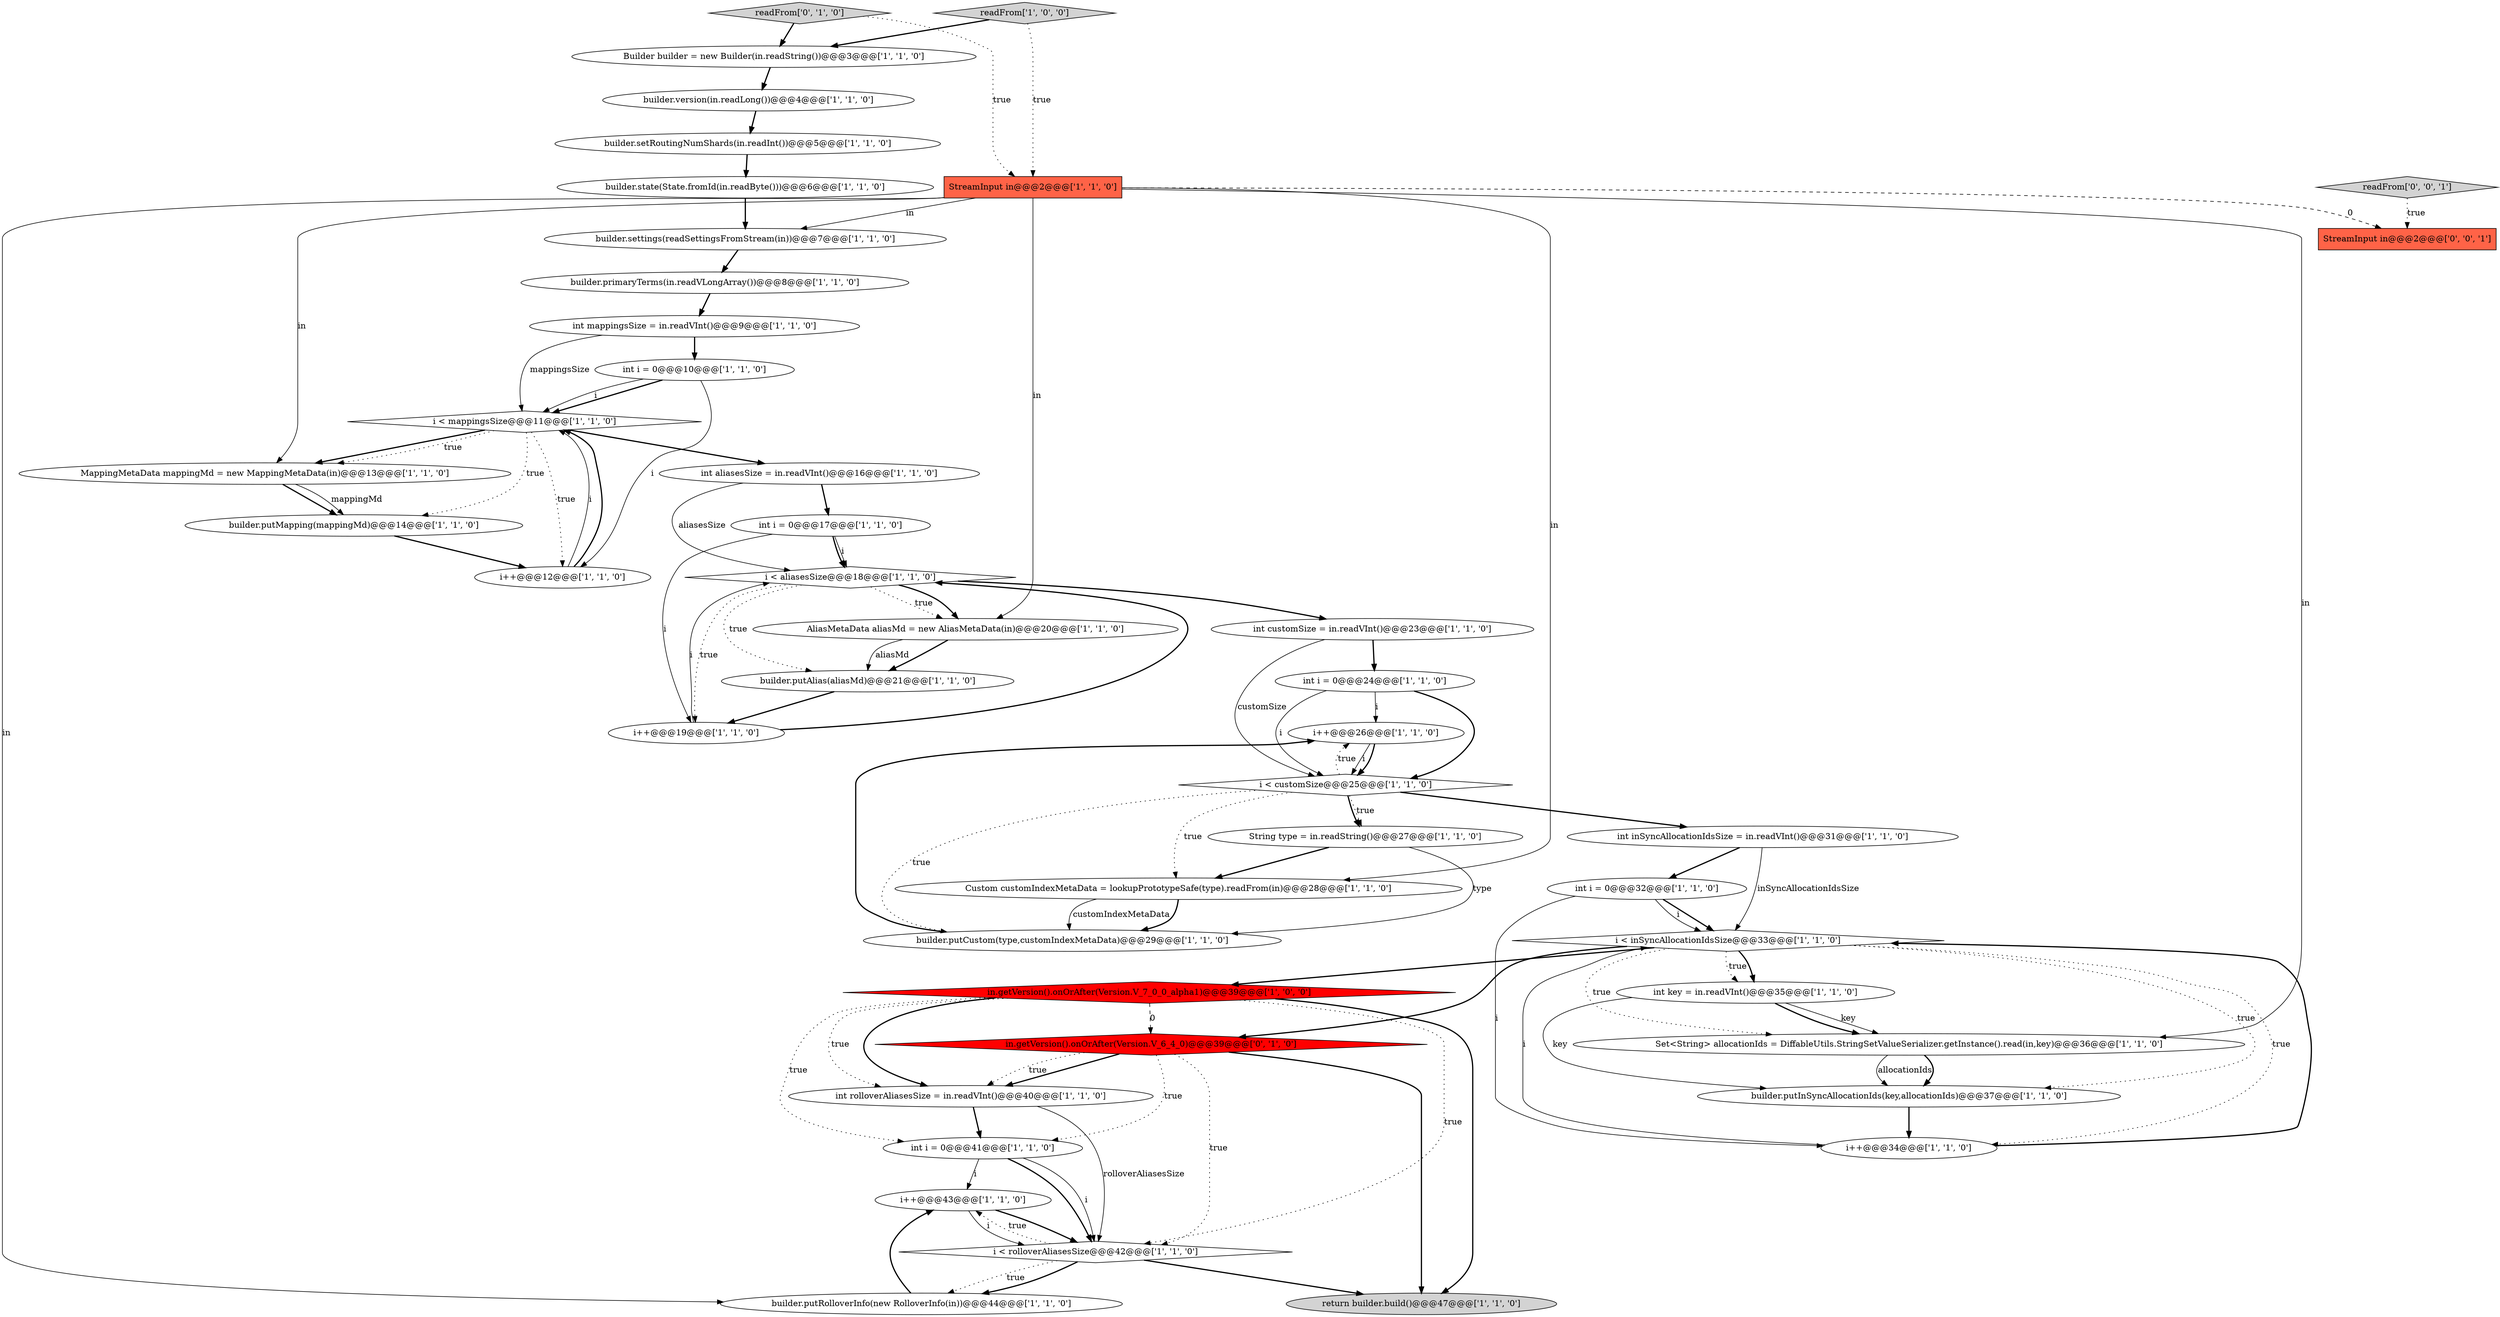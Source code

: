 digraph {
16 [style = filled, label = "i < aliasesSize@@@18@@@['1', '1', '0']", fillcolor = white, shape = diamond image = "AAA0AAABBB1BBB"];
39 [style = filled, label = "i++@@@26@@@['1', '1', '0']", fillcolor = white, shape = ellipse image = "AAA0AAABBB1BBB"];
2 [style = filled, label = "i++@@@43@@@['1', '1', '0']", fillcolor = white, shape = ellipse image = "AAA0AAABBB1BBB"];
5 [style = filled, label = "Set<String> allocationIds = DiffableUtils.StringSetValueSerializer.getInstance().read(in,key)@@@36@@@['1', '1', '0']", fillcolor = white, shape = ellipse image = "AAA0AAABBB1BBB"];
20 [style = filled, label = "readFrom['1', '0', '0']", fillcolor = lightgray, shape = diamond image = "AAA0AAABBB1BBB"];
26 [style = filled, label = "int mappingsSize = in.readVInt()@@@9@@@['1', '1', '0']", fillcolor = white, shape = ellipse image = "AAA0AAABBB1BBB"];
11 [style = filled, label = "i < inSyncAllocationIdsSize@@@33@@@['1', '1', '0']", fillcolor = white, shape = diamond image = "AAA0AAABBB1BBB"];
36 [style = filled, label = "in.getVersion().onOrAfter(Version.V_7_0_0_alpha1)@@@39@@@['1', '0', '0']", fillcolor = red, shape = diamond image = "AAA1AAABBB1BBB"];
41 [style = filled, label = "readFrom['0', '1', '0']", fillcolor = lightgray, shape = diamond image = "AAA0AAABBB2BBB"];
14 [style = filled, label = "MappingMetaData mappingMd = new MappingMetaData(in)@@@13@@@['1', '1', '0']", fillcolor = white, shape = ellipse image = "AAA0AAABBB1BBB"];
35 [style = filled, label = "Custom customIndexMetaData = lookupPrototypeSafe(type).readFrom(in)@@@28@@@['1', '1', '0']", fillcolor = white, shape = ellipse image = "AAA0AAABBB1BBB"];
9 [style = filled, label = "return builder.build()@@@47@@@['1', '1', '0']", fillcolor = lightgray, shape = ellipse image = "AAA0AAABBB1BBB"];
33 [style = filled, label = "builder.putCustom(type,customIndexMetaData)@@@29@@@['1', '1', '0']", fillcolor = white, shape = ellipse image = "AAA0AAABBB1BBB"];
12 [style = filled, label = "builder.state(State.fromId(in.readByte()))@@@6@@@['1', '1', '0']", fillcolor = white, shape = ellipse image = "AAA0AAABBB1BBB"];
22 [style = filled, label = "builder.putRolloverInfo(new RolloverInfo(in))@@@44@@@['1', '1', '0']", fillcolor = white, shape = ellipse image = "AAA0AAABBB1BBB"];
44 [style = filled, label = "readFrom['0', '0', '1']", fillcolor = lightgray, shape = diamond image = "AAA0AAABBB3BBB"];
7 [style = filled, label = "int inSyncAllocationIdsSize = in.readVInt()@@@31@@@['1', '1', '0']", fillcolor = white, shape = ellipse image = "AAA0AAABBB1BBB"];
4 [style = filled, label = "int aliasesSize = in.readVInt()@@@16@@@['1', '1', '0']", fillcolor = white, shape = ellipse image = "AAA0AAABBB1BBB"];
24 [style = filled, label = "int key = in.readVInt()@@@35@@@['1', '1', '0']", fillcolor = white, shape = ellipse image = "AAA0AAABBB1BBB"];
29 [style = filled, label = "StreamInput in@@@2@@@['1', '1', '0']", fillcolor = tomato, shape = box image = "AAA0AAABBB1BBB"];
23 [style = filled, label = "int i = 0@@@24@@@['1', '1', '0']", fillcolor = white, shape = ellipse image = "AAA0AAABBB1BBB"];
32 [style = filled, label = "String type = in.readString()@@@27@@@['1', '1', '0']", fillcolor = white, shape = ellipse image = "AAA0AAABBB1BBB"];
34 [style = filled, label = "i < customSize@@@25@@@['1', '1', '0']", fillcolor = white, shape = diamond image = "AAA0AAABBB1BBB"];
40 [style = filled, label = "int rolloverAliasesSize = in.readVInt()@@@40@@@['1', '1', '0']", fillcolor = white, shape = ellipse image = "AAA0AAABBB1BBB"];
25 [style = filled, label = "builder.putMapping(mappingMd)@@@14@@@['1', '1', '0']", fillcolor = white, shape = ellipse image = "AAA0AAABBB1BBB"];
38 [style = filled, label = "i++@@@19@@@['1', '1', '0']", fillcolor = white, shape = ellipse image = "AAA0AAABBB1BBB"];
8 [style = filled, label = "builder.setRoutingNumShards(in.readInt())@@@5@@@['1', '1', '0']", fillcolor = white, shape = ellipse image = "AAA0AAABBB1BBB"];
37 [style = filled, label = "int customSize = in.readVInt()@@@23@@@['1', '1', '0']", fillcolor = white, shape = ellipse image = "AAA0AAABBB1BBB"];
18 [style = filled, label = "int i = 0@@@41@@@['1', '1', '0']", fillcolor = white, shape = ellipse image = "AAA0AAABBB1BBB"];
1 [style = filled, label = "int i = 0@@@17@@@['1', '1', '0']", fillcolor = white, shape = ellipse image = "AAA0AAABBB1BBB"];
19 [style = filled, label = "i++@@@34@@@['1', '1', '0']", fillcolor = white, shape = ellipse image = "AAA0AAABBB1BBB"];
30 [style = filled, label = "int i = 0@@@10@@@['1', '1', '0']", fillcolor = white, shape = ellipse image = "AAA0AAABBB1BBB"];
21 [style = filled, label = "builder.version(in.readLong())@@@4@@@['1', '1', '0']", fillcolor = white, shape = ellipse image = "AAA0AAABBB1BBB"];
6 [style = filled, label = "builder.putInSyncAllocationIds(key,allocationIds)@@@37@@@['1', '1', '0']", fillcolor = white, shape = ellipse image = "AAA0AAABBB1BBB"];
27 [style = filled, label = "i++@@@12@@@['1', '1', '0']", fillcolor = white, shape = ellipse image = "AAA0AAABBB1BBB"];
31 [style = filled, label = "i < mappingsSize@@@11@@@['1', '1', '0']", fillcolor = white, shape = diamond image = "AAA0AAABBB1BBB"];
10 [style = filled, label = "builder.settings(readSettingsFromStream(in))@@@7@@@['1', '1', '0']", fillcolor = white, shape = ellipse image = "AAA0AAABBB1BBB"];
0 [style = filled, label = "builder.primaryTerms(in.readVLongArray())@@@8@@@['1', '1', '0']", fillcolor = white, shape = ellipse image = "AAA0AAABBB1BBB"];
42 [style = filled, label = "in.getVersion().onOrAfter(Version.V_6_4_0)@@@39@@@['0', '1', '0']", fillcolor = red, shape = diamond image = "AAA1AAABBB2BBB"];
43 [style = filled, label = "StreamInput in@@@2@@@['0', '0', '1']", fillcolor = tomato, shape = box image = "AAA0AAABBB3BBB"];
13 [style = filled, label = "Builder builder = new Builder(in.readString())@@@3@@@['1', '1', '0']", fillcolor = white, shape = ellipse image = "AAA0AAABBB1BBB"];
3 [style = filled, label = "int i = 0@@@32@@@['1', '1', '0']", fillcolor = white, shape = ellipse image = "AAA0AAABBB1BBB"];
28 [style = filled, label = "builder.putAlias(aliasMd)@@@21@@@['1', '1', '0']", fillcolor = white, shape = ellipse image = "AAA0AAABBB1BBB"];
17 [style = filled, label = "AliasMetaData aliasMd = new AliasMetaData(in)@@@20@@@['1', '1', '0']", fillcolor = white, shape = ellipse image = "AAA0AAABBB1BBB"];
15 [style = filled, label = "i < rolloverAliasesSize@@@42@@@['1', '1', '0']", fillcolor = white, shape = diamond image = "AAA0AAABBB1BBB"];
32->35 [style = bold, label=""];
27->31 [style = solid, label="i"];
16->37 [style = bold, label=""];
14->25 [style = bold, label=""];
29->17 [style = solid, label="in"];
39->34 [style = solid, label="i"];
16->17 [style = dotted, label="true"];
28->38 [style = bold, label=""];
42->9 [style = bold, label=""];
7->11 [style = solid, label="inSyncAllocationIdsSize"];
21->8 [style = bold, label=""];
19->11 [style = bold, label=""];
29->43 [style = dashed, label="0"];
11->36 [style = bold, label=""];
12->10 [style = bold, label=""];
41->29 [style = dotted, label="true"];
2->15 [style = bold, label=""];
31->27 [style = dotted, label="true"];
34->32 [style = bold, label=""];
19->11 [style = solid, label="i"];
18->2 [style = solid, label="i"];
16->38 [style = dotted, label="true"];
35->33 [style = solid, label="customIndexMetaData"];
41->13 [style = bold, label=""];
23->34 [style = solid, label="i"];
31->14 [style = bold, label=""];
31->25 [style = dotted, label="true"];
40->15 [style = solid, label="rolloverAliasesSize"];
36->9 [style = bold, label=""];
44->43 [style = dotted, label="true"];
1->38 [style = solid, label="i"];
39->34 [style = bold, label=""];
15->2 [style = dotted, label="true"];
18->15 [style = bold, label=""];
3->11 [style = bold, label=""];
27->31 [style = bold, label=""];
31->4 [style = bold, label=""];
11->5 [style = dotted, label="true"];
24->5 [style = solid, label="key"];
29->35 [style = solid, label="in"];
30->27 [style = solid, label="i"];
16->17 [style = bold, label=""];
36->40 [style = dotted, label="true"];
37->34 [style = solid, label="customSize"];
31->14 [style = dotted, label="true"];
42->40 [style = bold, label=""];
24->5 [style = bold, label=""];
5->6 [style = solid, label="allocationIds"];
18->15 [style = solid, label="i"];
25->27 [style = bold, label=""];
5->6 [style = bold, label=""];
1->16 [style = bold, label=""];
15->9 [style = bold, label=""];
10->0 [style = bold, label=""];
11->19 [style = dotted, label="true"];
11->24 [style = dotted, label="true"];
36->40 [style = bold, label=""];
20->13 [style = bold, label=""];
22->2 [style = bold, label=""];
29->14 [style = solid, label="in"];
36->15 [style = dotted, label="true"];
3->19 [style = solid, label="i"];
29->10 [style = solid, label="in"];
38->16 [style = bold, label=""];
32->33 [style = solid, label="type"];
11->24 [style = bold, label=""];
42->40 [style = dotted, label="true"];
15->22 [style = bold, label=""];
34->39 [style = dotted, label="true"];
34->35 [style = dotted, label="true"];
42->18 [style = dotted, label="true"];
30->31 [style = bold, label=""];
11->6 [style = dotted, label="true"];
29->22 [style = solid, label="in"];
42->15 [style = dotted, label="true"];
34->33 [style = dotted, label="true"];
4->1 [style = bold, label=""];
36->18 [style = dotted, label="true"];
26->31 [style = solid, label="mappingsSize"];
23->39 [style = solid, label="i"];
8->12 [style = bold, label=""];
30->31 [style = solid, label="i"];
34->32 [style = dotted, label="true"];
0->26 [style = bold, label=""];
35->33 [style = bold, label=""];
34->7 [style = bold, label=""];
40->18 [style = bold, label=""];
15->22 [style = dotted, label="true"];
38->16 [style = solid, label="i"];
6->19 [style = bold, label=""];
11->42 [style = bold, label=""];
37->23 [style = bold, label=""];
2->15 [style = solid, label="i"];
7->3 [style = bold, label=""];
29->5 [style = solid, label="in"];
26->30 [style = bold, label=""];
36->42 [style = dashed, label="0"];
1->16 [style = solid, label="i"];
17->28 [style = bold, label=""];
24->6 [style = solid, label="key"];
33->39 [style = bold, label=""];
20->29 [style = dotted, label="true"];
4->16 [style = solid, label="aliasesSize"];
23->34 [style = bold, label=""];
14->25 [style = solid, label="mappingMd"];
17->28 [style = solid, label="aliasMd"];
3->11 [style = solid, label="i"];
16->28 [style = dotted, label="true"];
13->21 [style = bold, label=""];
}
